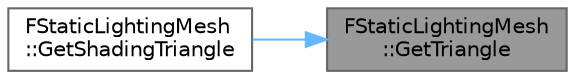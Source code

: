 digraph "FStaticLightingMesh::GetTriangle"
{
 // INTERACTIVE_SVG=YES
 // LATEX_PDF_SIZE
  bgcolor="transparent";
  edge [fontname=Helvetica,fontsize=10,labelfontname=Helvetica,labelfontsize=10];
  node [fontname=Helvetica,fontsize=10,shape=box,height=0.2,width=0.4];
  rankdir="RL";
  Node1 [id="Node000001",label="FStaticLightingMesh\l::GetTriangle",height=0.2,width=0.4,color="gray40", fillcolor="grey60", style="filled", fontcolor="black",tooltip="Accesses a triangle."];
  Node1 -> Node2 [id="edge1_Node000001_Node000002",dir="back",color="steelblue1",style="solid",tooltip=" "];
  Node2 [id="Node000002",label="FStaticLightingMesh\l::GetShadingTriangle",height=0.2,width=0.4,color="grey40", fillcolor="white", style="filled",URL="$dd/dbe/classFStaticLightingMesh.html#adfb79aa3c624ee72e9f60a6af67c73e8",tooltip="Accesses a triangle for shading."];
}

